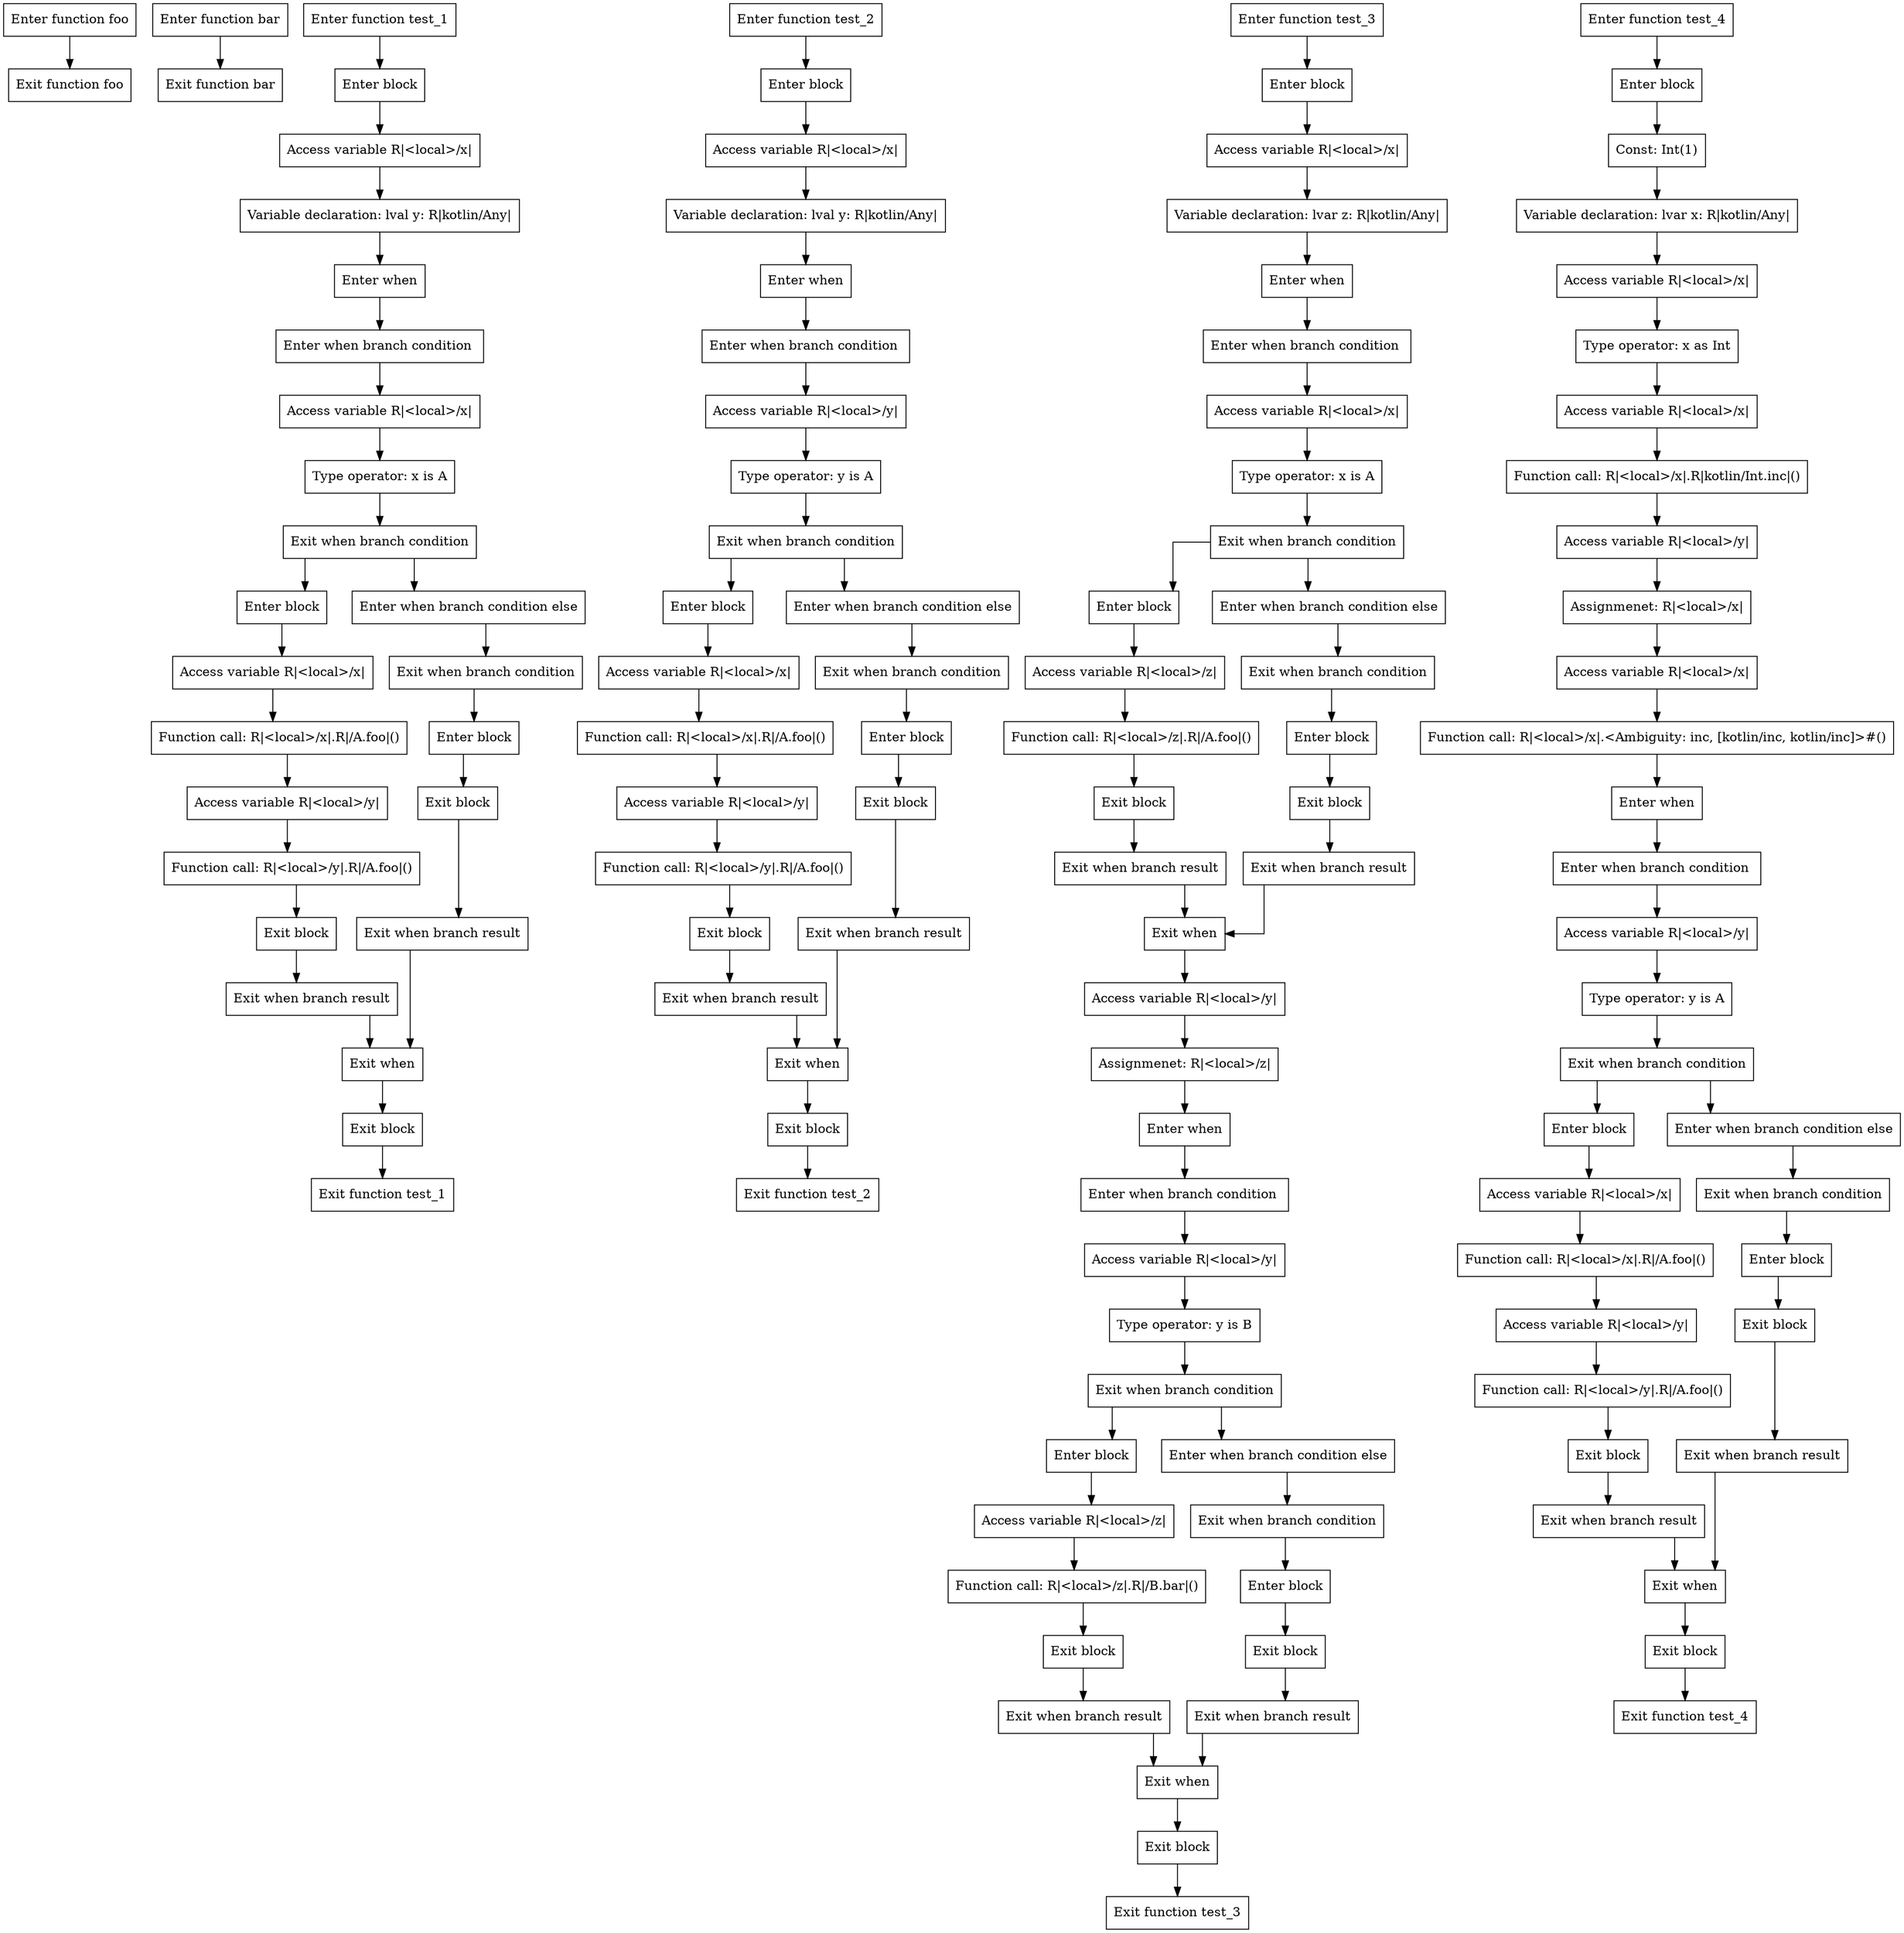 digraph boundSmartcasts_kt {
graph [splines=ortho]

subgraph foo {
  0 [shape=box label="Enter function foo"];
  1 [shape=box label="Exit function foo"];

  0 -> {1};
}

subgraph bar {
  2 [shape=box label="Enter function bar"];
  3 [shape=box label="Exit function bar"];

  2 -> {3};
}

subgraph test_1 {
  4 [shape=box label="Enter function test_1"];
  5 [shape=box label="Enter block"];
  6 [shape=box label="Access variable R|<local>/x|"];
  7 [shape=box label="Variable declaration: lval y: R|kotlin/Any|"];
  8 [shape=box label="Enter when"];
  9 [shape=box label="Enter when branch condition "];
  10 [shape=box label="Access variable R|<local>/x|"];
  11 [shape=box label="Type operator: x is A"];
  12 [shape=box label="Exit when branch condition"];
  13 [shape=box label="Enter block"];
  14 [shape=box label="Access variable R|<local>/x|"];
  15 [shape=box label="Function call: R|<local>/x|.R|/A.foo|()"];
  16 [shape=box label="Access variable R|<local>/y|"];
  17 [shape=box label="Function call: R|<local>/y|.R|/A.foo|()"];
  18 [shape=box label="Exit block"];
  19 [shape=box label="Exit when branch result"];
  20 [shape=box label="Enter when branch condition else"];
  21 [shape=box label="Exit when branch condition"];
  22 [shape=box label="Enter block"];
  23 [shape=box label="Exit block"];
  24 [shape=box label="Exit when branch result"];
  25 [shape=box label="Exit when"];
  26 [shape=box label="Exit block"];
  27 [shape=box label="Exit function test_1"];

  4 -> {5};
  5 -> {6};
  6 -> {7};
  7 -> {8};
  8 -> {9};
  9 -> {10};
  10 -> {11};
  11 -> {12};
  12 -> {13 20};
  13 -> {14};
  14 -> {15};
  15 -> {16};
  16 -> {17};
  17 -> {18};
  18 -> {19};
  19 -> {25};
  20 -> {21};
  21 -> {22};
  22 -> {23};
  23 -> {24};
  24 -> {25};
  25 -> {26};
  26 -> {27};
}

subgraph test_2 {
  28 [shape=box label="Enter function test_2"];
  29 [shape=box label="Enter block"];
  30 [shape=box label="Access variable R|<local>/x|"];
  31 [shape=box label="Variable declaration: lval y: R|kotlin/Any|"];
  32 [shape=box label="Enter when"];
  33 [shape=box label="Enter when branch condition "];
  34 [shape=box label="Access variable R|<local>/y|"];
  35 [shape=box label="Type operator: y is A"];
  36 [shape=box label="Exit when branch condition"];
  37 [shape=box label="Enter block"];
  38 [shape=box label="Access variable R|<local>/x|"];
  39 [shape=box label="Function call: R|<local>/x|.R|/A.foo|()"];
  40 [shape=box label="Access variable R|<local>/y|"];
  41 [shape=box label="Function call: R|<local>/y|.R|/A.foo|()"];
  42 [shape=box label="Exit block"];
  43 [shape=box label="Exit when branch result"];
  44 [shape=box label="Enter when branch condition else"];
  45 [shape=box label="Exit when branch condition"];
  46 [shape=box label="Enter block"];
  47 [shape=box label="Exit block"];
  48 [shape=box label="Exit when branch result"];
  49 [shape=box label="Exit when"];
  50 [shape=box label="Exit block"];
  51 [shape=box label="Exit function test_2"];

  28 -> {29};
  29 -> {30};
  30 -> {31};
  31 -> {32};
  32 -> {33};
  33 -> {34};
  34 -> {35};
  35 -> {36};
  36 -> {37 44};
  37 -> {38};
  38 -> {39};
  39 -> {40};
  40 -> {41};
  41 -> {42};
  42 -> {43};
  43 -> {49};
  44 -> {45};
  45 -> {46};
  46 -> {47};
  47 -> {48};
  48 -> {49};
  49 -> {50};
  50 -> {51};
}

subgraph test_3 {
  52 [shape=box label="Enter function test_3"];
  53 [shape=box label="Enter block"];
  54 [shape=box label="Access variable R|<local>/x|"];
  55 [shape=box label="Variable declaration: lvar z: R|kotlin/Any|"];
  56 [shape=box label="Enter when"];
  57 [shape=box label="Enter when branch condition "];
  58 [shape=box label="Access variable R|<local>/x|"];
  59 [shape=box label="Type operator: x is A"];
  60 [shape=box label="Exit when branch condition"];
  61 [shape=box label="Enter block"];
  62 [shape=box label="Access variable R|<local>/z|"];
  63 [shape=box label="Function call: R|<local>/z|.R|/A.foo|()"];
  64 [shape=box label="Exit block"];
  65 [shape=box label="Exit when branch result"];
  66 [shape=box label="Enter when branch condition else"];
  67 [shape=box label="Exit when branch condition"];
  68 [shape=box label="Enter block"];
  69 [shape=box label="Exit block"];
  70 [shape=box label="Exit when branch result"];
  71 [shape=box label="Exit when"];
  72 [shape=box label="Access variable R|<local>/y|"];
  73 [shape=box label="Assignmenet: R|<local>/z|"];
  74 [shape=box label="Enter when"];
  75 [shape=box label="Enter when branch condition "];
  76 [shape=box label="Access variable R|<local>/y|"];
  77 [shape=box label="Type operator: y is B"];
  78 [shape=box label="Exit when branch condition"];
  79 [shape=box label="Enter block"];
  80 [shape=box label="Access variable R|<local>/z|"];
  81 [shape=box label="Function call: R|<local>/z|.R|/B.bar|()"];
  82 [shape=box label="Exit block"];
  83 [shape=box label="Exit when branch result"];
  84 [shape=box label="Enter when branch condition else"];
  85 [shape=box label="Exit when branch condition"];
  86 [shape=box label="Enter block"];
  87 [shape=box label="Exit block"];
  88 [shape=box label="Exit when branch result"];
  89 [shape=box label="Exit when"];
  90 [shape=box label="Exit block"];
  91 [shape=box label="Exit function test_3"];

  52 -> {53};
  53 -> {54};
  54 -> {55};
  55 -> {56};
  56 -> {57};
  57 -> {58};
  58 -> {59};
  59 -> {60};
  60 -> {61 66};
  61 -> {62};
  62 -> {63};
  63 -> {64};
  64 -> {65};
  65 -> {71};
  66 -> {67};
  67 -> {68};
  68 -> {69};
  69 -> {70};
  70 -> {71};
  71 -> {72};
  72 -> {73};
  73 -> {74};
  74 -> {75};
  75 -> {76};
  76 -> {77};
  77 -> {78};
  78 -> {79 84};
  79 -> {80};
  80 -> {81};
  81 -> {82};
  82 -> {83};
  83 -> {89};
  84 -> {85};
  85 -> {86};
  86 -> {87};
  87 -> {88};
  88 -> {89};
  89 -> {90};
  90 -> {91};
}

subgraph test_4 {
  92 [shape=box label="Enter function test_4"];
  93 [shape=box label="Enter block"];
  94 [shape=box label="Const: Int(1)"];
  95 [shape=box label="Variable declaration: lvar x: R|kotlin/Any|"];
  96 [shape=box label="Access variable R|<local>/x|"];
  97 [shape=box label="Type operator: x as Int"];
  98 [shape=box label="Access variable R|<local>/x|"];
  99 [shape=box label="Function call: R|<local>/x|.R|kotlin/Int.inc|()"];
  100 [shape=box label="Access variable R|<local>/y|"];
  101 [shape=box label="Assignmenet: R|<local>/x|"];
  102 [shape=box label="Access variable R|<local>/x|"];
  103 [shape=box label="Function call: R|<local>/x|.<Ambiguity: inc, [kotlin/inc, kotlin/inc]>#()"];
  104 [shape=box label="Enter when"];
  105 [shape=box label="Enter when branch condition "];
  106 [shape=box label="Access variable R|<local>/y|"];
  107 [shape=box label="Type operator: y is A"];
  108 [shape=box label="Exit when branch condition"];
  109 [shape=box label="Enter block"];
  110 [shape=box label="Access variable R|<local>/x|"];
  111 [shape=box label="Function call: R|<local>/x|.R|/A.foo|()"];
  112 [shape=box label="Access variable R|<local>/y|"];
  113 [shape=box label="Function call: R|<local>/y|.R|/A.foo|()"];
  114 [shape=box label="Exit block"];
  115 [shape=box label="Exit when branch result"];
  116 [shape=box label="Enter when branch condition else"];
  117 [shape=box label="Exit when branch condition"];
  118 [shape=box label="Enter block"];
  119 [shape=box label="Exit block"];
  120 [shape=box label="Exit when branch result"];
  121 [shape=box label="Exit when"];
  122 [shape=box label="Exit block"];
  123 [shape=box label="Exit function test_4"];

  92 -> {93};
  93 -> {94};
  94 -> {95};
  95 -> {96};
  96 -> {97};
  97 -> {98};
  98 -> {99};
  99 -> {100};
  100 -> {101};
  101 -> {102};
  102 -> {103};
  103 -> {104};
  104 -> {105};
  105 -> {106};
  106 -> {107};
  107 -> {108};
  108 -> {109 116};
  109 -> {110};
  110 -> {111};
  111 -> {112};
  112 -> {113};
  113 -> {114};
  114 -> {115};
  115 -> {121};
  116 -> {117};
  117 -> {118};
  118 -> {119};
  119 -> {120};
  120 -> {121};
  121 -> {122};
  122 -> {123};
}

}
